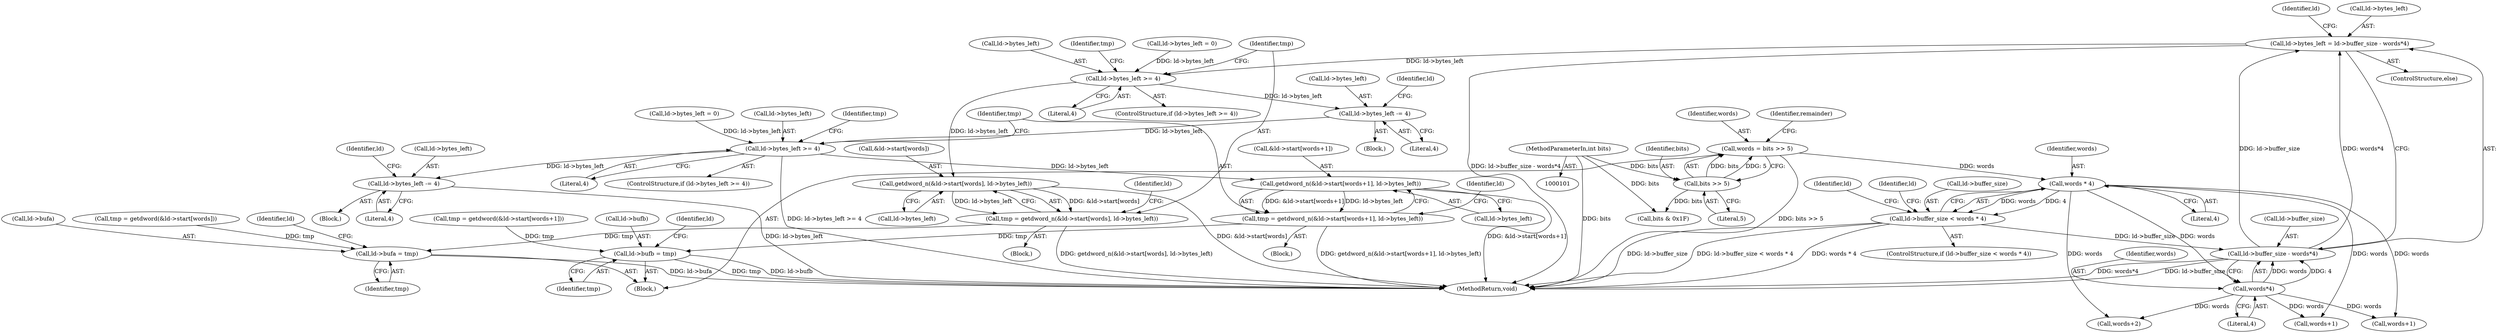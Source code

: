 digraph "0_faad2_942c3e0aee748ea6fe97cb2c1aa5893225316174@integer" {
"1000132" [label="(Call,ld->bytes_left = ld->buffer_size - words*4)"];
"1000136" [label="(Call,ld->buffer_size - words*4)"];
"1000119" [label="(Call,ld->buffer_size < words * 4)"];
"1000123" [label="(Call,words * 4)"];
"1000107" [label="(Call,words = bits >> 5)"];
"1000109" [label="(Call,bits >> 5)"];
"1000103" [label="(MethodParameterIn,int bits)"];
"1000140" [label="(Call,words*4)"];
"1000144" [label="(Call,ld->bytes_left >= 4)"];
"1000159" [label="(Call,ld->bytes_left -= 4)"];
"1000189" [label="(Call,ld->bytes_left >= 4)"];
"1000206" [label="(Call,ld->bytes_left -= 4)"];
"1000215" [label="(Call,getdword_n(&ld->start[words+1], ld->bytes_left))"];
"1000213" [label="(Call,tmp = getdword_n(&ld->start[words+1], ld->bytes_left))"];
"1000232" [label="(Call,ld->bufb = tmp)"];
"1000168" [label="(Call,getdword_n(&ld->start[words], ld->bytes_left))"];
"1000166" [label="(Call,tmp = getdword_n(&ld->start[words], ld->bytes_left))"];
"1000183" [label="(Call,ld->bufa = tmp)"];
"1000125" [label="(Literal,4)"];
"1000165" [label="(Block,)"];
"1000159" [label="(Call,ld->bytes_left -= 4)"];
"1000160" [label="(Call,ld->bytes_left)"];
"1000104" [label="(Block,)"];
"1000149" [label="(Block,)"];
"1000210" [label="(Literal,4)"];
"1000229" [label="(Identifier,ld)"];
"1000239" [label="(Identifier,ld)"];
"1000232" [label="(Call,ld->bufb = tmp)"];
"1000203" [label="(Call,words+1)"];
"1000253" [label="(Call,words+2)"];
"1000141" [label="(Identifier,words)"];
"1000234" [label="(Identifier,ld)"];
"1000163" [label="(Literal,4)"];
"1000195" [label="(Call,tmp = getdword(&ld->start[words+1]))"];
"1000193" [label="(Literal,4)"];
"1000180" [label="(Identifier,ld)"];
"1000175" [label="(Call,ld->bytes_left)"];
"1000216" [label="(Call,&ld->start[words+1])"];
"1000194" [label="(Block,)"];
"1000236" [label="(Identifier,tmp)"];
"1000123" [label="(Call,words * 4)"];
"1000146" [label="(Identifier,ld)"];
"1000136" [label="(Call,ld->buffer_size - words*4)"];
"1000144" [label="(Call,ld->bytes_left >= 4)"];
"1000150" [label="(Call,tmp = getdword(&ld->start[words]))"];
"1000114" [label="(Identifier,remainder)"];
"1000224" [label="(Call,ld->bytes_left)"];
"1000145" [label="(Call,ld->bytes_left)"];
"1000166" [label="(Call,tmp = getdword_n(&ld->start[words], ld->bytes_left))"];
"1000261" [label="(MethodReturn,void)"];
"1000189" [label="(Call,ld->bytes_left >= 4)"];
"1000214" [label="(Identifier,tmp)"];
"1000190" [label="(Call,ld->bytes_left)"];
"1000207" [label="(Call,ld->bytes_left)"];
"1000221" [label="(Call,words+1)"];
"1000151" [label="(Identifier,tmp)"];
"1000167" [label="(Identifier,tmp)"];
"1000188" [label="(ControlStructure,if (ld->bytes_left >= 4))"];
"1000103" [label="(MethodParameterIn,int bits)"];
"1000109" [label="(Call,bits >> 5)"];
"1000110" [label="(Identifier,bits)"];
"1000119" [label="(Call,ld->buffer_size < words * 4)"];
"1000124" [label="(Identifier,words)"];
"1000126" [label="(Call,ld->bytes_left = 0)"];
"1000187" [label="(Identifier,tmp)"];
"1000148" [label="(Literal,4)"];
"1000184" [label="(Call,ld->bufa)"];
"1000178" [label="(Call,ld->bytes_left = 0)"];
"1000142" [label="(Literal,4)"];
"1000185" [label="(Identifier,ld)"];
"1000107" [label="(Call,words = bits >> 5)"];
"1000120" [label="(Call,ld->buffer_size)"];
"1000169" [label="(Call,&ld->start[words])"];
"1000131" [label="(ControlStructure,else)"];
"1000140" [label="(Call,words*4)"];
"1000108" [label="(Identifier,words)"];
"1000134" [label="(Identifier,ld)"];
"1000233" [label="(Call,ld->bufb)"];
"1000191" [label="(Identifier,ld)"];
"1000206" [label="(Call,ld->bytes_left -= 4)"];
"1000115" [label="(Call,bits & 0x1F)"];
"1000132" [label="(Call,ld->bytes_left = ld->buffer_size - words*4)"];
"1000143" [label="(ControlStructure,if (ld->bytes_left >= 4))"];
"1000183" [label="(Call,ld->bufa = tmp)"];
"1000133" [label="(Call,ld->bytes_left)"];
"1000128" [label="(Identifier,ld)"];
"1000215" [label="(Call,getdword_n(&ld->start[words+1], ld->bytes_left))"];
"1000168" [label="(Call,getdword_n(&ld->start[words], ld->bytes_left))"];
"1000111" [label="(Literal,5)"];
"1000213" [label="(Call,tmp = getdword_n(&ld->start[words+1], ld->bytes_left))"];
"1000118" [label="(ControlStructure,if (ld->buffer_size < words * 4))"];
"1000137" [label="(Call,ld->buffer_size)"];
"1000212" [label="(Block,)"];
"1000196" [label="(Identifier,tmp)"];
"1000132" -> "1000131"  [label="AST: "];
"1000132" -> "1000136"  [label="CFG: "];
"1000133" -> "1000132"  [label="AST: "];
"1000136" -> "1000132"  [label="AST: "];
"1000146" -> "1000132"  [label="CFG: "];
"1000132" -> "1000261"  [label="DDG: ld->buffer_size - words*4"];
"1000136" -> "1000132"  [label="DDG: ld->buffer_size"];
"1000136" -> "1000132"  [label="DDG: words*4"];
"1000132" -> "1000144"  [label="DDG: ld->bytes_left"];
"1000136" -> "1000140"  [label="CFG: "];
"1000137" -> "1000136"  [label="AST: "];
"1000140" -> "1000136"  [label="AST: "];
"1000136" -> "1000261"  [label="DDG: words*4"];
"1000136" -> "1000261"  [label="DDG: ld->buffer_size"];
"1000119" -> "1000136"  [label="DDG: ld->buffer_size"];
"1000140" -> "1000136"  [label="DDG: words"];
"1000140" -> "1000136"  [label="DDG: 4"];
"1000119" -> "1000118"  [label="AST: "];
"1000119" -> "1000123"  [label="CFG: "];
"1000120" -> "1000119"  [label="AST: "];
"1000123" -> "1000119"  [label="AST: "];
"1000128" -> "1000119"  [label="CFG: "];
"1000134" -> "1000119"  [label="CFG: "];
"1000119" -> "1000261"  [label="DDG: words * 4"];
"1000119" -> "1000261"  [label="DDG: ld->buffer_size"];
"1000119" -> "1000261"  [label="DDG: ld->buffer_size < words * 4"];
"1000123" -> "1000119"  [label="DDG: words"];
"1000123" -> "1000119"  [label="DDG: 4"];
"1000123" -> "1000125"  [label="CFG: "];
"1000124" -> "1000123"  [label="AST: "];
"1000125" -> "1000123"  [label="AST: "];
"1000107" -> "1000123"  [label="DDG: words"];
"1000123" -> "1000140"  [label="DDG: words"];
"1000123" -> "1000203"  [label="DDG: words"];
"1000123" -> "1000221"  [label="DDG: words"];
"1000123" -> "1000253"  [label="DDG: words"];
"1000107" -> "1000104"  [label="AST: "];
"1000107" -> "1000109"  [label="CFG: "];
"1000108" -> "1000107"  [label="AST: "];
"1000109" -> "1000107"  [label="AST: "];
"1000114" -> "1000107"  [label="CFG: "];
"1000107" -> "1000261"  [label="DDG: bits >> 5"];
"1000109" -> "1000107"  [label="DDG: bits"];
"1000109" -> "1000107"  [label="DDG: 5"];
"1000109" -> "1000111"  [label="CFG: "];
"1000110" -> "1000109"  [label="AST: "];
"1000111" -> "1000109"  [label="AST: "];
"1000103" -> "1000109"  [label="DDG: bits"];
"1000109" -> "1000115"  [label="DDG: bits"];
"1000103" -> "1000101"  [label="AST: "];
"1000103" -> "1000261"  [label="DDG: bits"];
"1000103" -> "1000115"  [label="DDG: bits"];
"1000140" -> "1000142"  [label="CFG: "];
"1000141" -> "1000140"  [label="AST: "];
"1000142" -> "1000140"  [label="AST: "];
"1000140" -> "1000203"  [label="DDG: words"];
"1000140" -> "1000221"  [label="DDG: words"];
"1000140" -> "1000253"  [label="DDG: words"];
"1000144" -> "1000143"  [label="AST: "];
"1000144" -> "1000148"  [label="CFG: "];
"1000145" -> "1000144"  [label="AST: "];
"1000148" -> "1000144"  [label="AST: "];
"1000151" -> "1000144"  [label="CFG: "];
"1000167" -> "1000144"  [label="CFG: "];
"1000126" -> "1000144"  [label="DDG: ld->bytes_left"];
"1000144" -> "1000159"  [label="DDG: ld->bytes_left"];
"1000144" -> "1000168"  [label="DDG: ld->bytes_left"];
"1000159" -> "1000149"  [label="AST: "];
"1000159" -> "1000163"  [label="CFG: "];
"1000160" -> "1000159"  [label="AST: "];
"1000163" -> "1000159"  [label="AST: "];
"1000185" -> "1000159"  [label="CFG: "];
"1000159" -> "1000189"  [label="DDG: ld->bytes_left"];
"1000189" -> "1000188"  [label="AST: "];
"1000189" -> "1000193"  [label="CFG: "];
"1000190" -> "1000189"  [label="AST: "];
"1000193" -> "1000189"  [label="AST: "];
"1000196" -> "1000189"  [label="CFG: "];
"1000214" -> "1000189"  [label="CFG: "];
"1000189" -> "1000261"  [label="DDG: ld->bytes_left >= 4"];
"1000178" -> "1000189"  [label="DDG: ld->bytes_left"];
"1000189" -> "1000206"  [label="DDG: ld->bytes_left"];
"1000189" -> "1000215"  [label="DDG: ld->bytes_left"];
"1000206" -> "1000194"  [label="AST: "];
"1000206" -> "1000210"  [label="CFG: "];
"1000207" -> "1000206"  [label="AST: "];
"1000210" -> "1000206"  [label="AST: "];
"1000234" -> "1000206"  [label="CFG: "];
"1000206" -> "1000261"  [label="DDG: ld->bytes_left"];
"1000215" -> "1000213"  [label="AST: "];
"1000215" -> "1000224"  [label="CFG: "];
"1000216" -> "1000215"  [label="AST: "];
"1000224" -> "1000215"  [label="AST: "];
"1000213" -> "1000215"  [label="CFG: "];
"1000215" -> "1000261"  [label="DDG: &ld->start[words+1]"];
"1000215" -> "1000213"  [label="DDG: &ld->start[words+1]"];
"1000215" -> "1000213"  [label="DDG: ld->bytes_left"];
"1000213" -> "1000212"  [label="AST: "];
"1000214" -> "1000213"  [label="AST: "];
"1000229" -> "1000213"  [label="CFG: "];
"1000213" -> "1000261"  [label="DDG: getdword_n(&ld->start[words+1], ld->bytes_left)"];
"1000213" -> "1000232"  [label="DDG: tmp"];
"1000232" -> "1000104"  [label="AST: "];
"1000232" -> "1000236"  [label="CFG: "];
"1000233" -> "1000232"  [label="AST: "];
"1000236" -> "1000232"  [label="AST: "];
"1000239" -> "1000232"  [label="CFG: "];
"1000232" -> "1000261"  [label="DDG: tmp"];
"1000232" -> "1000261"  [label="DDG: ld->bufb"];
"1000195" -> "1000232"  [label="DDG: tmp"];
"1000168" -> "1000166"  [label="AST: "];
"1000168" -> "1000175"  [label="CFG: "];
"1000169" -> "1000168"  [label="AST: "];
"1000175" -> "1000168"  [label="AST: "];
"1000166" -> "1000168"  [label="CFG: "];
"1000168" -> "1000261"  [label="DDG: &ld->start[words]"];
"1000168" -> "1000166"  [label="DDG: &ld->start[words]"];
"1000168" -> "1000166"  [label="DDG: ld->bytes_left"];
"1000166" -> "1000165"  [label="AST: "];
"1000167" -> "1000166"  [label="AST: "];
"1000180" -> "1000166"  [label="CFG: "];
"1000166" -> "1000261"  [label="DDG: getdword_n(&ld->start[words], ld->bytes_left)"];
"1000166" -> "1000183"  [label="DDG: tmp"];
"1000183" -> "1000104"  [label="AST: "];
"1000183" -> "1000187"  [label="CFG: "];
"1000184" -> "1000183"  [label="AST: "];
"1000187" -> "1000183"  [label="AST: "];
"1000191" -> "1000183"  [label="CFG: "];
"1000183" -> "1000261"  [label="DDG: ld->bufa"];
"1000150" -> "1000183"  [label="DDG: tmp"];
}
